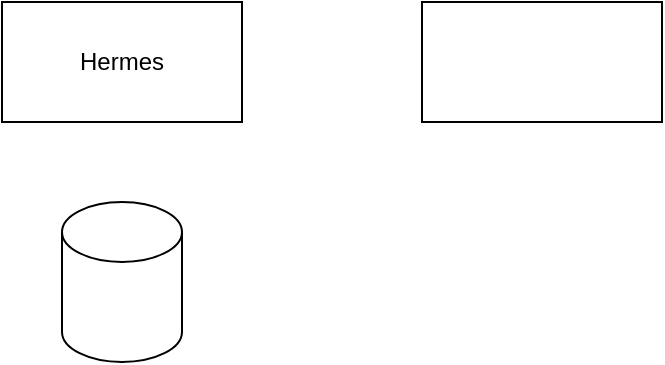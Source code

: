 <mxfile version="17.4.6" type="github"><diagram id="HcWggubIFDnYbVDW8_AB" name="Page-1"><mxGraphModel dx="1355" dy="893" grid="1" gridSize="10" guides="1" tooltips="1" connect="1" arrows="1" fold="1" page="1" pageScale="1" pageWidth="827" pageHeight="1169" math="0" shadow="0"><root><mxCell id="0"/><mxCell id="1" parent="0"/><mxCell id="ZxO7Vm6uBEuebW4_tEUu-1" value="Hermes" style="rounded=0;whiteSpace=wrap;html=1;" parent="1" vertex="1"><mxGeometry x="320" y="140" width="120" height="60" as="geometry"/></mxCell><mxCell id="oerierbim30S0MYoS4q5-1" value="" style="shape=cylinder3;whiteSpace=wrap;html=1;boundedLbl=1;backgroundOutline=1;size=15;" vertex="1" parent="1"><mxGeometry x="350" y="240" width="60" height="80" as="geometry"/></mxCell><mxCell id="oerierbim30S0MYoS4q5-3" value="" style="rounded=0;whiteSpace=wrap;html=1;" vertex="1" parent="1"><mxGeometry x="530" y="140" width="120" height="60" as="geometry"/></mxCell></root></mxGraphModel></diagram></mxfile>